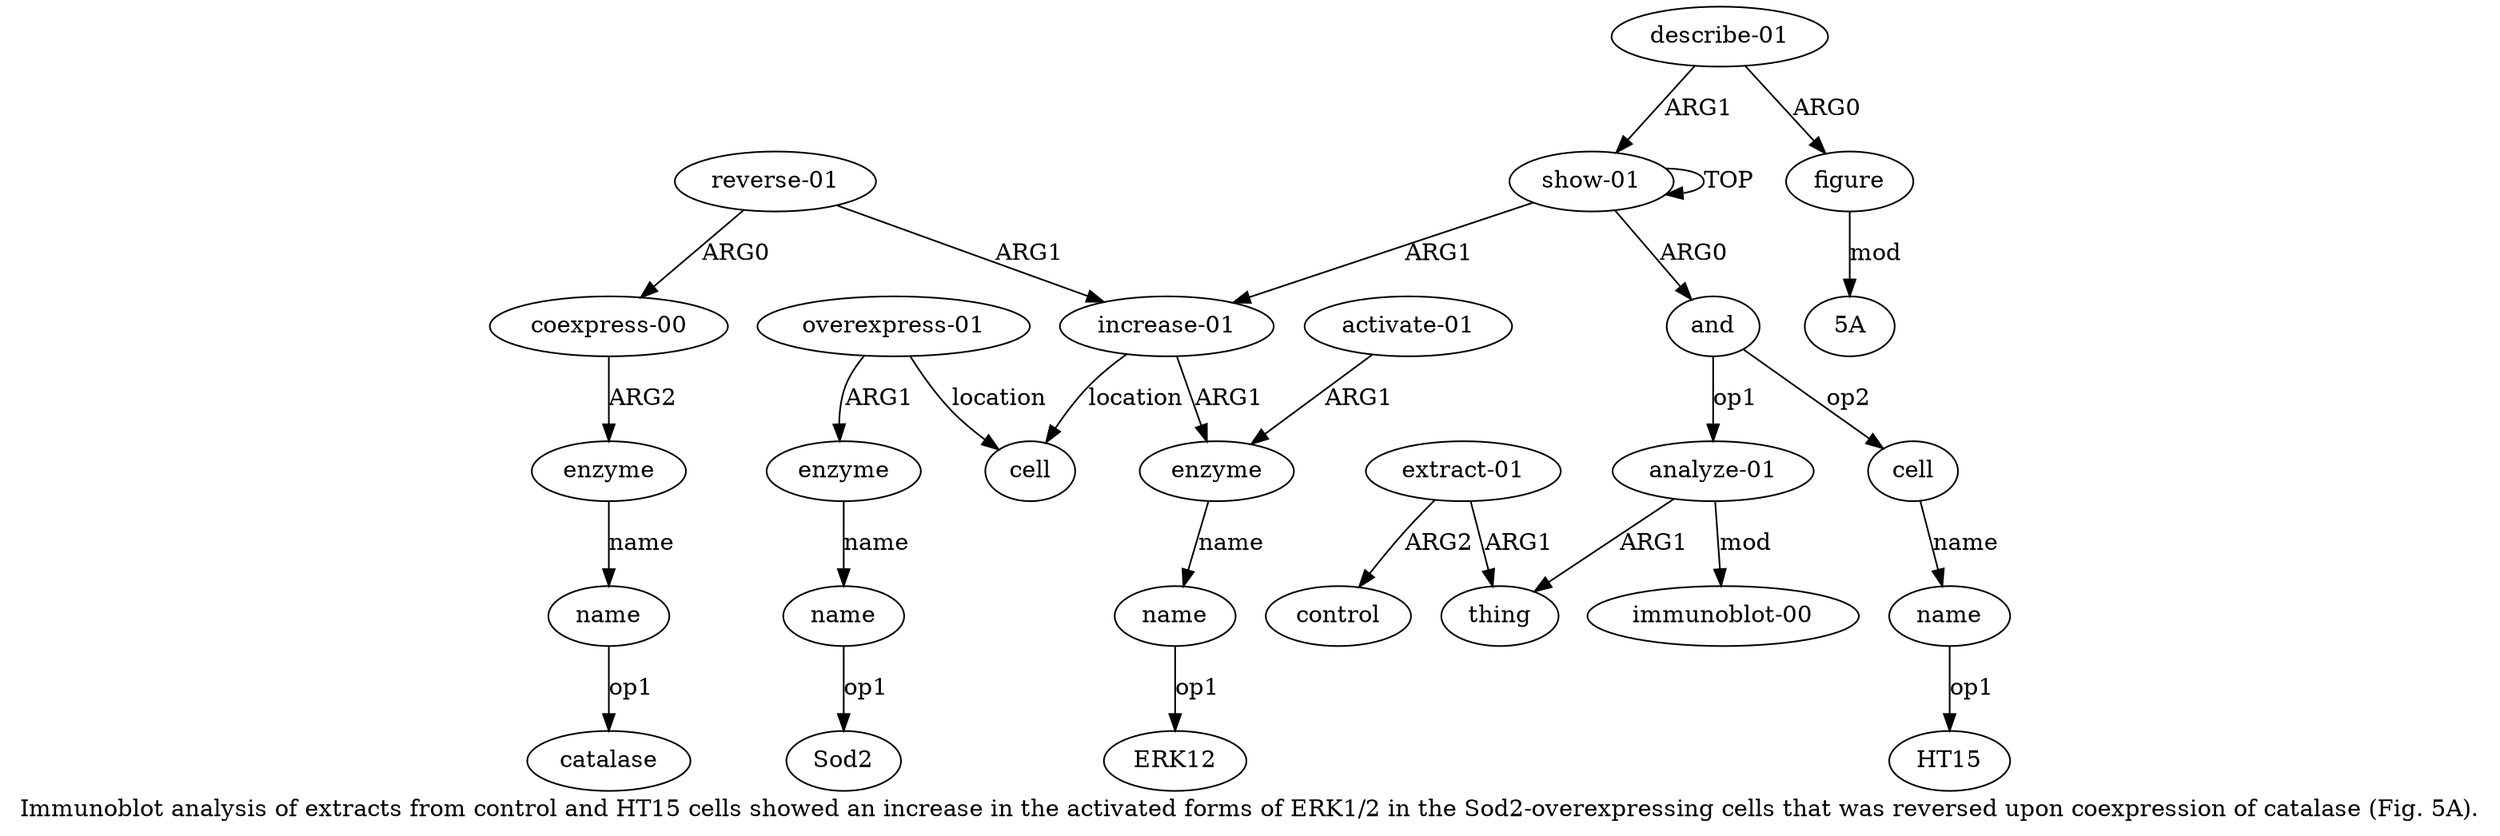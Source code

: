 digraph  {
	graph [label="Immunoblot analysis of extracts from control and HT15 cells showed an increase in the activated forms of ERK1/2 in the Sod2-overexpressing \
cells that was reversed upon coexpression of catalase (Fig. 5A)."];
	node [label="\N"];
	a20	 [color=black,
		gold_ind=20,
		gold_label=name,
		label=name,
		test_ind=20,
		test_label=name];
	"a20 catalase"	 [color=black,
		gold_ind=-1,
		gold_label=catalase,
		label=catalase,
		test_ind=-1,
		test_label=catalase];
	a20 -> "a20 catalase" [key=0,
	color=black,
	gold_label=op1,
	label=op1,
	test_label=op1];
a21 [color=black,
	gold_ind=21,
	gold_label="describe-01",
	label="describe-01",
	test_ind=21,
	test_label="describe-01"];
a22 [color=black,
	gold_ind=22,
	gold_label=figure,
	label=figure,
	test_ind=22,
	test_label=figure];
a21 -> a22 [key=0,
color=black,
gold_label=ARG0,
label=ARG0,
test_label=ARG0];
a0 [color=black,
gold_ind=0,
gold_label="show-01",
label="show-01",
test_ind=0,
test_label="show-01"];
a21 -> a0 [key=0,
color=black,
gold_label=ARG1,
label=ARG1,
test_label=ARG1];
"a22 5A" [color=black,
gold_ind=-1,
gold_label="5A",
label="5A",
test_ind=-1,
test_label="5A"];
a22 -> "a22 5A" [key=0,
color=black,
gold_label=mod,
label=mod,
test_label=mod];
"a16 Sod2" [color=black,
gold_ind=-1,
gold_label=Sod2,
label=Sod2,
test_ind=-1,
test_label=Sod2];
"a11 ERK12" [color=black,
gold_ind=-1,
gold_label=ERK12,
label=ERK12,
test_ind=-1,
test_label=ERK12];
a15 [color=black,
gold_ind=15,
gold_label=enzyme,
label=enzyme,
test_ind=15,
test_label=enzyme];
a16 [color=black,
gold_ind=16,
gold_label=name,
label=name,
test_ind=16,
test_label=name];
a15 -> a16 [key=0,
color=black,
gold_label=name,
label=name,
test_label=name];
a14 [color=black,
gold_ind=14,
gold_label="overexpress-01",
label="overexpress-01",
test_ind=14,
test_label="overexpress-01"];
a14 -> a15 [key=0,
color=black,
gold_label=ARG1,
label=ARG1,
test_label=ARG1];
a13 [color=black,
gold_ind=13,
gold_label=cell,
label=cell,
test_ind=13,
test_label=cell];
a14 -> a13 [key=0,
color=black,
gold_label=location,
label=location,
test_label=location];
a17 [color=black,
gold_ind=17,
gold_label="reverse-01",
label="reverse-01",
test_ind=17,
test_label="reverse-01"];
a18 [color=black,
gold_ind=18,
gold_label="coexpress-00",
label="coexpress-00",
test_ind=18,
test_label="coexpress-00"];
a17 -> a18 [key=0,
color=black,
gold_label=ARG0,
label=ARG0,
test_label=ARG0];
a9 [color=black,
gold_ind=9,
gold_label="increase-01",
label="increase-01",
test_ind=9,
test_label="increase-01"];
a17 -> a9 [key=0,
color=black,
gold_label=ARG1,
label=ARG1,
test_label=ARG1];
a16 -> "a16 Sod2" [key=0,
color=black,
gold_label=op1,
label=op1,
test_label=op1];
a11 [color=black,
gold_ind=11,
gold_label=name,
label=name,
test_ind=11,
test_label=name];
a11 -> "a11 ERK12" [key=0,
color=black,
gold_label=op1,
label=op1,
test_label=op1];
a10 [color=black,
gold_ind=10,
gold_label=enzyme,
label=enzyme,
test_ind=10,
test_label=enzyme];
a10 -> a11 [key=0,
color=black,
gold_label=name,
label=name,
test_label=name];
a12 [color=black,
gold_ind=12,
gold_label="activate-01",
label="activate-01",
test_ind=12,
test_label="activate-01"];
a12 -> a10 [key=0,
color=black,
gold_label=ARG1,
label=ARG1,
test_label=ARG1];
"a8 HT15" [color=black,
gold_ind=-1,
gold_label=HT15,
label=HT15,
test_ind=-1,
test_label=HT15];
a19 [color=black,
gold_ind=19,
gold_label=enzyme,
label=enzyme,
test_ind=19,
test_label=enzyme];
a19 -> a20 [key=0,
color=black,
gold_label=name,
label=name,
test_label=name];
a18 -> a19 [key=0,
color=black,
gold_label=ARG2,
label=ARG2,
test_label=ARG2];
a1 [color=black,
gold_ind=1,
gold_label=and,
label=and,
test_ind=1,
test_label=and];
a2 [color=black,
gold_ind=2,
gold_label="analyze-01",
label="analyze-01",
test_ind=2,
test_label="analyze-01"];
a1 -> a2 [key=0,
color=black,
gold_label=op1,
label=op1,
test_label=op1];
a7 [color=black,
gold_ind=7,
gold_label=cell,
label=cell,
test_ind=7,
test_label=cell];
a1 -> a7 [key=0,
color=black,
gold_label=op2,
label=op2,
test_label=op2];
a0 -> a1 [key=0,
color=black,
gold_label=ARG0,
label=ARG0,
test_label=ARG0];
a0 -> a0 [key=0,
color=black,
gold_label=TOP,
label=TOP,
test_label=TOP];
a0 -> a9 [key=0,
color=black,
gold_label=ARG1,
label=ARG1,
test_label=ARG1];
a3 [color=black,
gold_ind=3,
gold_label=thing,
label=thing,
test_ind=3,
test_label=thing];
a2 -> a3 [key=0,
color=black,
gold_label=ARG1,
label=ARG1,
test_label=ARG1];
a6 [color=black,
gold_ind=6,
gold_label="immunoblot-00",
label="immunoblot-00",
test_ind=6,
test_label="immunoblot-00"];
a2 -> a6 [key=0,
color=black,
gold_label=mod,
label=mod,
test_label=mod];
a5 [color=black,
gold_ind=5,
gold_label=control,
label=control,
test_ind=5,
test_label=control];
a4 [color=black,
gold_ind=4,
gold_label="extract-01",
label="extract-01",
test_ind=4,
test_label="extract-01"];
a4 -> a3 [key=0,
color=black,
gold_label=ARG1,
label=ARG1,
test_label=ARG1];
a4 -> a5 [key=0,
color=black,
gold_label=ARG2,
label=ARG2,
test_label=ARG2];
a8 [color=black,
gold_ind=8,
gold_label=name,
label=name,
test_ind=8,
test_label=name];
a7 -> a8 [key=0,
color=black,
gold_label=name,
label=name,
test_label=name];
a9 -> a10 [key=0,
color=black,
gold_label=ARG1,
label=ARG1,
test_label=ARG1];
a9 -> a13 [key=0,
color=black,
gold_label=location,
label=location,
test_label=location];
a8 -> "a8 HT15" [key=0,
color=black,
gold_label=op1,
label=op1,
test_label=op1];
}
